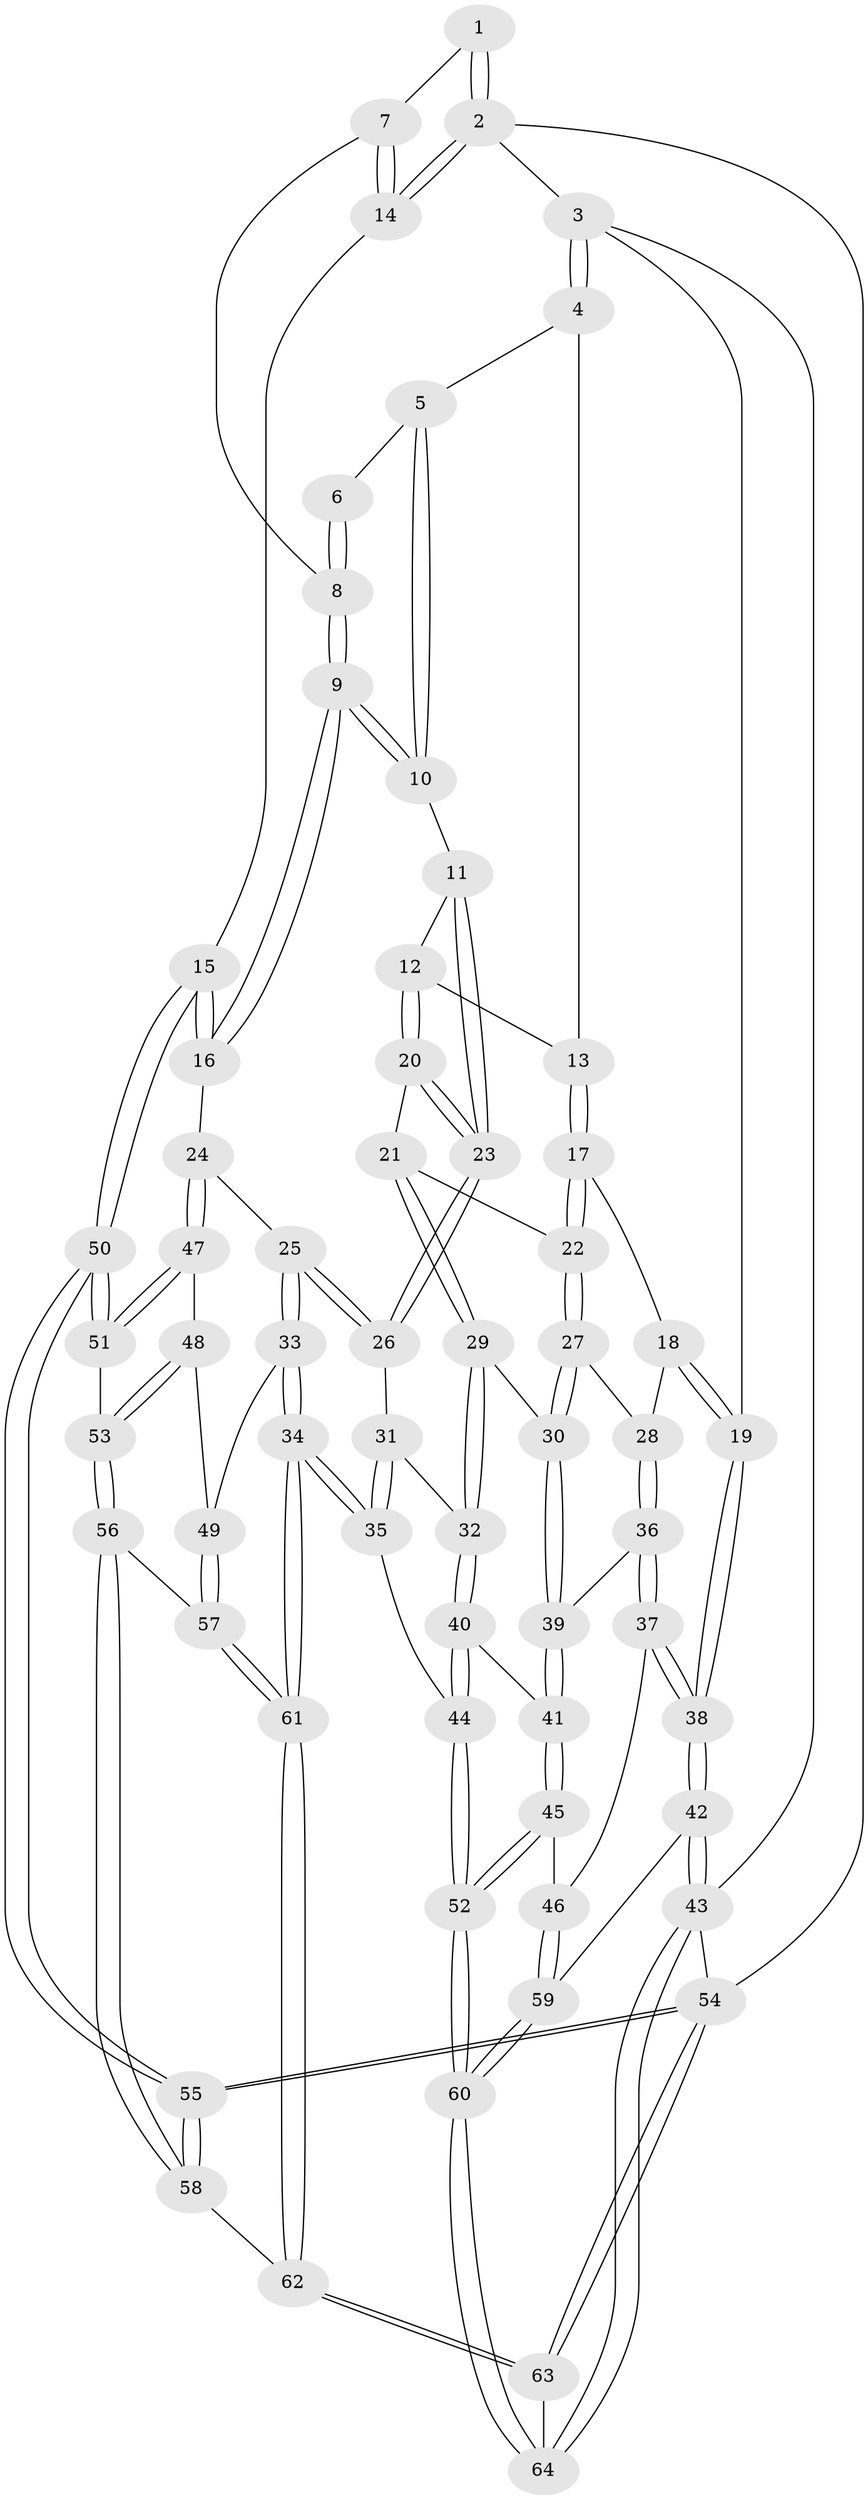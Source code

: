 // coarse degree distribution, {3: 0.24324324324324326, 6: 0.08108108108108109, 5: 0.2972972972972973, 4: 0.3783783783783784}
// Generated by graph-tools (version 1.1) at 2025/42/03/06/25 10:42:29]
// undirected, 64 vertices, 157 edges
graph export_dot {
graph [start="1"]
  node [color=gray90,style=filled];
  1 [pos="+1+0"];
  2 [pos="+1+0"];
  3 [pos="+0+0"];
  4 [pos="+0.18832059823294744+0"];
  5 [pos="+0.5829250707676977+0"];
  6 [pos="+0.699752530315976+0"];
  7 [pos="+0.9031513983087842+0.1594559187793971"];
  8 [pos="+0.837569450356287+0.1818527118223787"];
  9 [pos="+0.7663975530055323+0.2913106608552482"];
  10 [pos="+0.5818215127505653+0.04420994699223454"];
  11 [pos="+0.5042585508320346+0.2048911916747519"];
  12 [pos="+0.3127969455487739+0.18982407118309116"];
  13 [pos="+0.261182650279837+0.1667849687991908"];
  14 [pos="+1+0.34911799950089584"];
  15 [pos="+1+0.4578759851035862"];
  16 [pos="+0.765028980703379+0.4242832532750074"];
  17 [pos="+0.20812699851871794+0.2841046502433035"];
  18 [pos="+0.07499765698734913+0.3609585643137793"];
  19 [pos="+0+0.3113169249367892"];
  20 [pos="+0.4332665289438308+0.39486167621374413"];
  21 [pos="+0.38325737388267345+0.41288755747170236"];
  22 [pos="+0.3503440530391754+0.41246654107049097"];
  23 [pos="+0.5245104014009678+0.3878498750548592"];
  24 [pos="+0.7477237001564601+0.4354531772267235"];
  25 [pos="+0.6476843076919898+0.4384280923110158"];
  26 [pos="+0.5735833234304386+0.421343041219452"];
  27 [pos="+0.25347391069337966+0.49056501369422284"];
  28 [pos="+0.1689506851727792+0.5029360979873565"];
  29 [pos="+0.3724133393193108+0.5568361281537403"];
  30 [pos="+0.31547104612950866+0.5803350141155481"];
  31 [pos="+0.5143740475494745+0.5125389621429824"];
  32 [pos="+0.4211835879921042+0.5918286165824795"];
  33 [pos="+0.5533339723436393+0.7150045246289383"];
  34 [pos="+0.5203533692849585+0.7334752195556736"];
  35 [pos="+0.49742727675981824+0.725675388421022"];
  36 [pos="+0.1663128264361627+0.513915026600236"];
  37 [pos="+0.12922712139410172+0.64956379407435"];
  38 [pos="+0+0.7007768205572847"];
  39 [pos="+0.3056049651846593+0.6122060504900144"];
  40 [pos="+0.42251220421622604+0.6327698660064001"];
  41 [pos="+0.30124815417019757+0.6299103087959552"];
  42 [pos="+0+0.7341012033356934"];
  43 [pos="+0+1"];
  44 [pos="+0.46170687901984814+0.7221912143836161"];
  45 [pos="+0.2620847735401384+0.6871330207634033"];
  46 [pos="+0.15907610258551422+0.6720944084235589"];
  47 [pos="+0.7503295954753931+0.5072915992350497"];
  48 [pos="+0.696344003166235+0.6672454296518844"];
  49 [pos="+0.6632468810771739+0.7138673376500988"];
  50 [pos="+1+0.7592237637956663"];
  51 [pos="+0.8401050320095425+0.7043808467255915"];
  52 [pos="+0.34915098027465336+0.7780315124371271"];
  53 [pos="+0.805595351684169+0.7365150876586708"];
  54 [pos="+1+1"];
  55 [pos="+1+1"];
  56 [pos="+0.7611856066650482+0.8134813899045057"];
  57 [pos="+0.7165923274549766+0.7982028114392068"];
  58 [pos="+0.8007850886655603+0.8846821723479985"];
  59 [pos="+0.16417687886806348+0.8934434422061583"];
  60 [pos="+0.2823528864458444+1"];
  61 [pos="+0.5673749344753498+0.8861502410866974"];
  62 [pos="+0.5505919541206498+0.9984251739224351"];
  63 [pos="+0.48480742523810416+1"];
  64 [pos="+0.2979333216367516+1"];
  1 -- 2;
  1 -- 2;
  1 -- 7;
  2 -- 3;
  2 -- 14;
  2 -- 14;
  2 -- 54;
  3 -- 4;
  3 -- 4;
  3 -- 19;
  3 -- 43;
  4 -- 5;
  4 -- 13;
  5 -- 6;
  5 -- 10;
  5 -- 10;
  6 -- 8;
  6 -- 8;
  7 -- 8;
  7 -- 14;
  7 -- 14;
  8 -- 9;
  8 -- 9;
  9 -- 10;
  9 -- 10;
  9 -- 16;
  9 -- 16;
  10 -- 11;
  11 -- 12;
  11 -- 23;
  11 -- 23;
  12 -- 13;
  12 -- 20;
  12 -- 20;
  13 -- 17;
  13 -- 17;
  14 -- 15;
  15 -- 16;
  15 -- 16;
  15 -- 50;
  15 -- 50;
  16 -- 24;
  17 -- 18;
  17 -- 22;
  17 -- 22;
  18 -- 19;
  18 -- 19;
  18 -- 28;
  19 -- 38;
  19 -- 38;
  20 -- 21;
  20 -- 23;
  20 -- 23;
  21 -- 22;
  21 -- 29;
  21 -- 29;
  22 -- 27;
  22 -- 27;
  23 -- 26;
  23 -- 26;
  24 -- 25;
  24 -- 47;
  24 -- 47;
  25 -- 26;
  25 -- 26;
  25 -- 33;
  25 -- 33;
  26 -- 31;
  27 -- 28;
  27 -- 30;
  27 -- 30;
  28 -- 36;
  28 -- 36;
  29 -- 30;
  29 -- 32;
  29 -- 32;
  30 -- 39;
  30 -- 39;
  31 -- 32;
  31 -- 35;
  31 -- 35;
  32 -- 40;
  32 -- 40;
  33 -- 34;
  33 -- 34;
  33 -- 49;
  34 -- 35;
  34 -- 35;
  34 -- 61;
  34 -- 61;
  35 -- 44;
  36 -- 37;
  36 -- 37;
  36 -- 39;
  37 -- 38;
  37 -- 38;
  37 -- 46;
  38 -- 42;
  38 -- 42;
  39 -- 41;
  39 -- 41;
  40 -- 41;
  40 -- 44;
  40 -- 44;
  41 -- 45;
  41 -- 45;
  42 -- 43;
  42 -- 43;
  42 -- 59;
  43 -- 64;
  43 -- 64;
  43 -- 54;
  44 -- 52;
  44 -- 52;
  45 -- 46;
  45 -- 52;
  45 -- 52;
  46 -- 59;
  46 -- 59;
  47 -- 48;
  47 -- 51;
  47 -- 51;
  48 -- 49;
  48 -- 53;
  48 -- 53;
  49 -- 57;
  49 -- 57;
  50 -- 51;
  50 -- 51;
  50 -- 55;
  50 -- 55;
  51 -- 53;
  52 -- 60;
  52 -- 60;
  53 -- 56;
  53 -- 56;
  54 -- 55;
  54 -- 55;
  54 -- 63;
  54 -- 63;
  55 -- 58;
  55 -- 58;
  56 -- 57;
  56 -- 58;
  56 -- 58;
  57 -- 61;
  57 -- 61;
  58 -- 62;
  59 -- 60;
  59 -- 60;
  60 -- 64;
  60 -- 64;
  61 -- 62;
  61 -- 62;
  62 -- 63;
  62 -- 63;
  63 -- 64;
}
